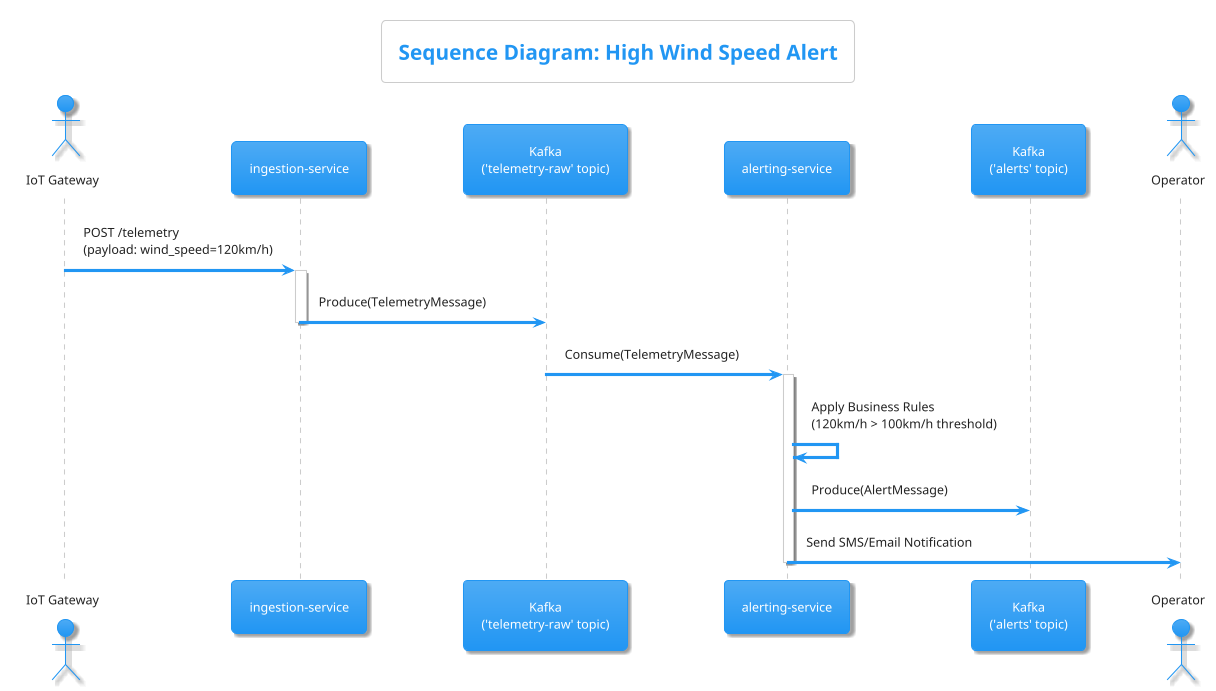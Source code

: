 @startuml
!theme materia
title Sequence Diagram: High Wind Speed Alert

actor "IoT Gateway" as Gateway
participant "ingestion-service" as IngestionSvc
participant "Kafka\n('telemetry-raw' topic)" as TelemetryTopic
participant "alerting-service" as AlertingSvc
participant "Kafka\n('alerts' topic)" as AlertsTopic
actor "Operator" as Operator

Gateway -> IngestionSvc: POST /telemetry\n(payload: wind_speed=120km/h)
activate IngestionSvc
IngestionSvc -> TelemetryTopic: Produce(TelemetryMessage)
deactivate IngestionSvc

TelemetryTopic -> AlertingSvc: Consume(TelemetryMessage)
activate AlertingSvc
AlertingSvc -> AlertingSvc: Apply Business Rules\n(120km/h > 100km/h threshold)
AlertingSvc -> AlertsTopic: Produce(AlertMessage)
AlertingSvc -> Operator: Send SMS/Email Notification
deactivate AlertingSvc

@enduml